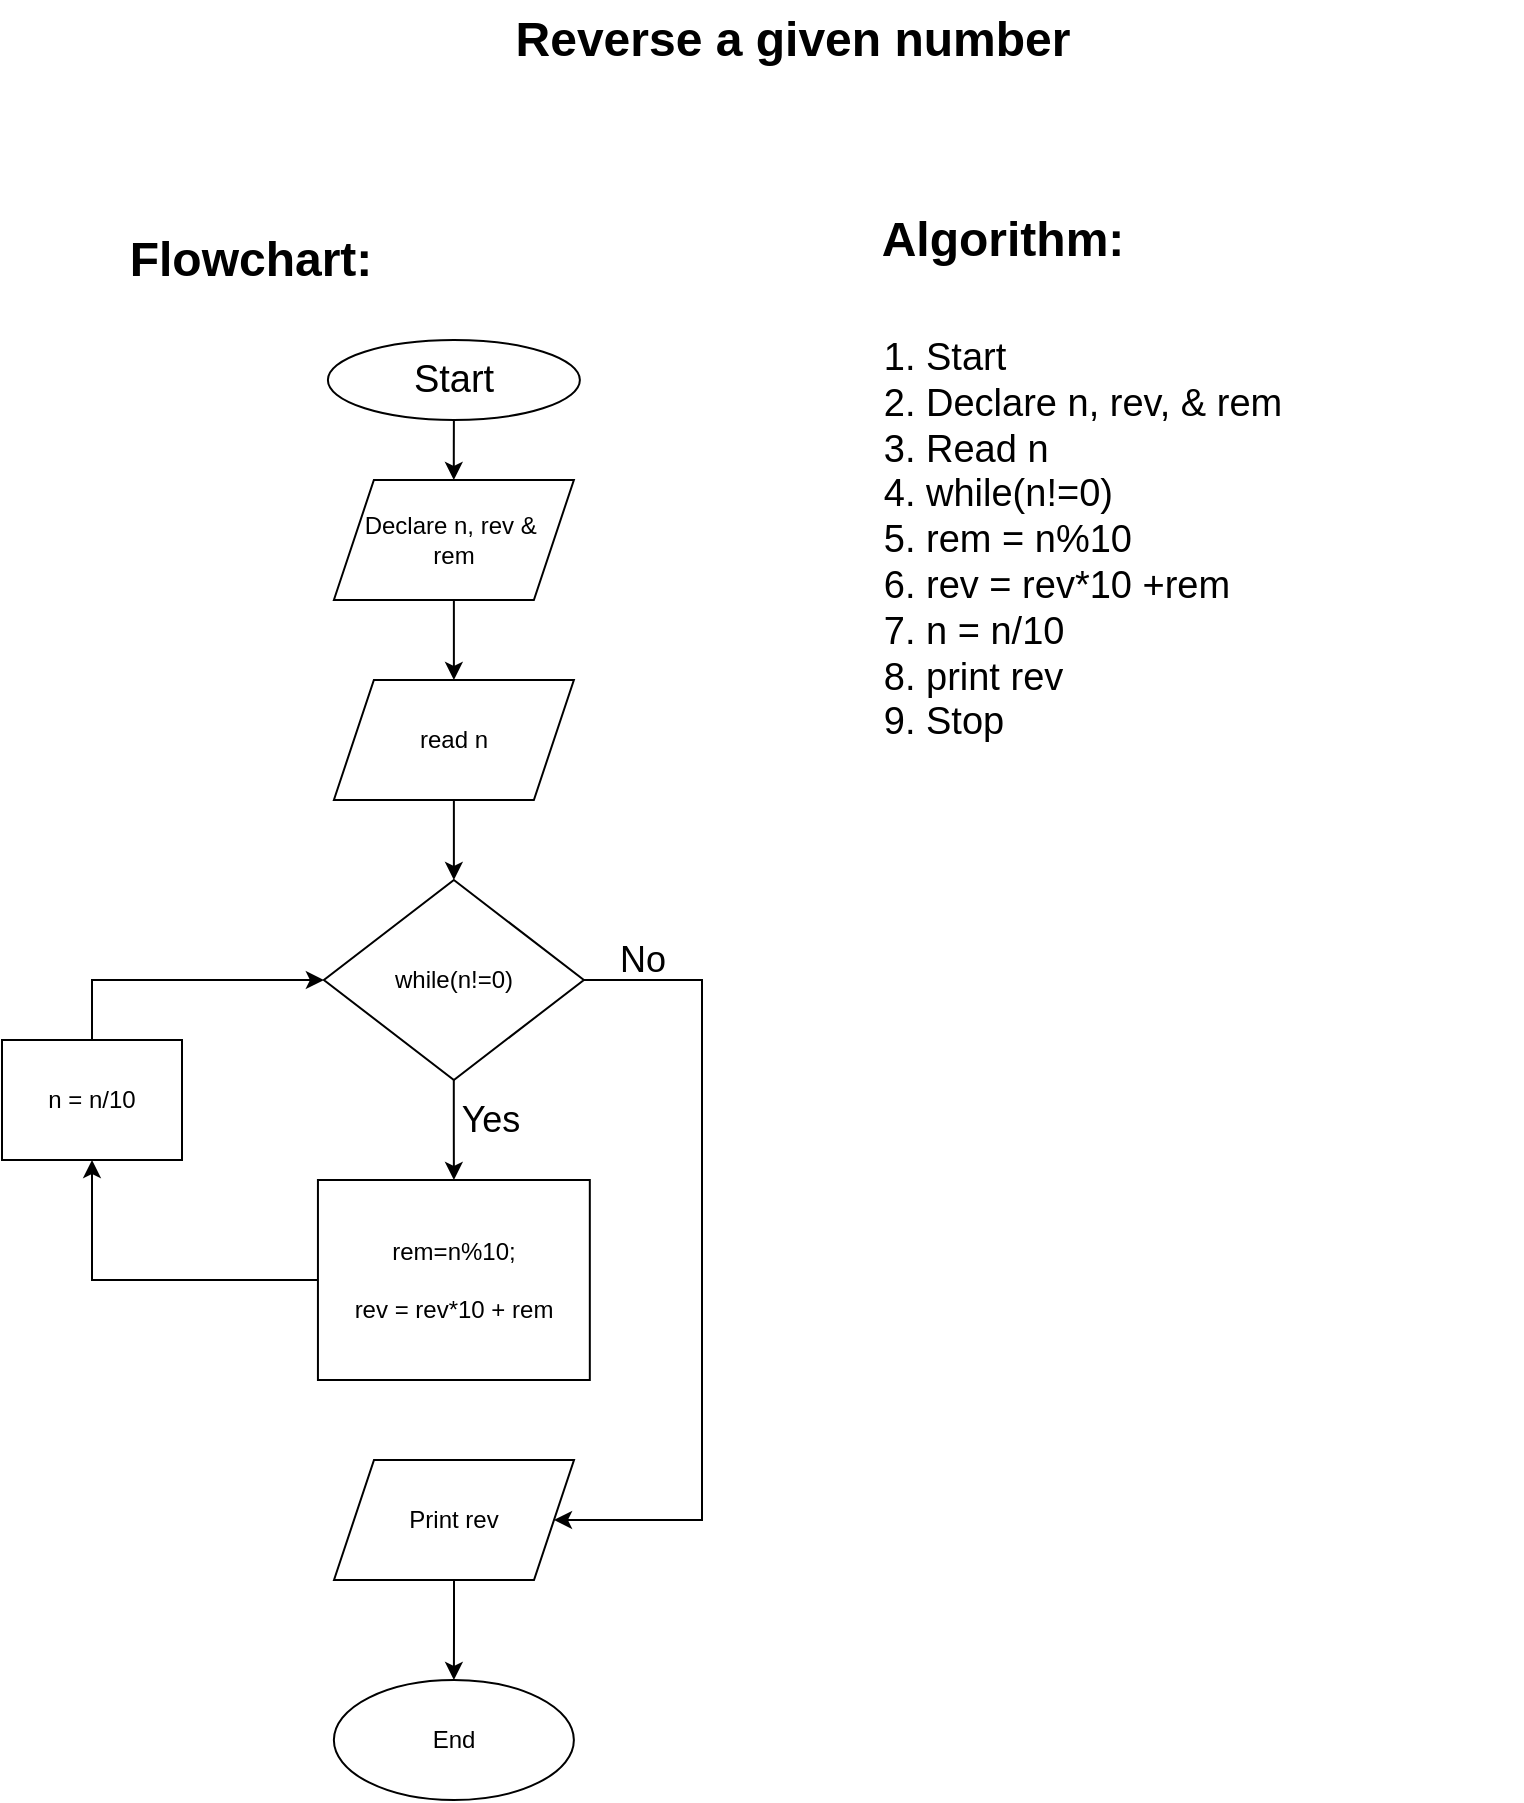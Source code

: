 <mxfile version="20.2.3" type="device"><diagram id="C5RBs43oDa-KdzZeNtuy" name="Page-1"><mxGraphModel dx="818" dy="857" grid="1" gridSize="10" guides="1" tooltips="1" connect="1" arrows="1" fold="1" page="1" pageScale="1" pageWidth="827" pageHeight="1169" background="#FFFFFF" math="0" shadow="0"><root><mxCell id="WIyWlLk6GJQsqaUBKTNV-0"/><mxCell id="WIyWlLk6GJQsqaUBKTNV-1" parent="WIyWlLk6GJQsqaUBKTNV-0"/><mxCell id="nUPXzKol__QYptCHy4bD-82" value="" style="edgeStyle=orthogonalEdgeStyle;rounded=0;orthogonalLoop=1;jettySize=auto;html=1;" edge="1" parent="WIyWlLk6GJQsqaUBKTNV-1" source="X0aBdcByCuxlTt1kCmt3-0" target="nUPXzKol__QYptCHy4bD-78"><mxGeometry relative="1" as="geometry"/></mxCell><mxCell id="X0aBdcByCuxlTt1kCmt3-0" value="&lt;font style=&quot;font-size: 19px;&quot;&gt;Start&lt;/font&gt;" style="ellipse;whiteSpace=wrap;html=1;" parent="WIyWlLk6GJQsqaUBKTNV-1" vertex="1"><mxGeometry x="192.94" y="230" width="126" height="40" as="geometry"/></mxCell><mxCell id="X0aBdcByCuxlTt1kCmt3-19" value="Algorithm:" style="text;strokeColor=none;fillColor=none;html=1;fontSize=24;fontStyle=1;verticalAlign=middle;align=center;" parent="WIyWlLk6GJQsqaUBKTNV-1" vertex="1"><mxGeometry x="480" y="160" width="100" height="40" as="geometry"/></mxCell><mxCell id="X0aBdcByCuxlTt1kCmt3-20" value="Flowchart:" style="text;strokeColor=none;fillColor=none;html=1;fontSize=24;fontStyle=1;verticalAlign=middle;align=center;" parent="WIyWlLk6GJQsqaUBKTNV-1" vertex="1"><mxGeometry x="104" y="170" width="100" height="40" as="geometry"/></mxCell><mxCell id="X0aBdcByCuxlTt1kCmt3-21" value="Reverse a given number" style="text;strokeColor=none;fillColor=none;html=1;fontSize=24;fontStyle=1;verticalAlign=middle;align=center;" parent="WIyWlLk6GJQsqaUBKTNV-1" vertex="1"><mxGeometry x="60" y="60" width="730" height="40" as="geometry"/></mxCell><mxCell id="X0aBdcByCuxlTt1kCmt3-26" value="&lt;ol&gt;&lt;li&gt;Start&lt;/li&gt;&lt;li&gt;Declare n, rev, &amp;amp; rem&lt;/li&gt;&lt;li&gt;Read n&lt;/li&gt;&lt;li&gt;while(n!=0)&lt;/li&gt;&lt;li&gt;rem = n%10&lt;/li&gt;&lt;li&gt;rev = rev*10 +rem&lt;/li&gt;&lt;li&gt;n = n/10&lt;/li&gt;&lt;li&gt;print rev&lt;/li&gt;&lt;li&gt;Stop&lt;/li&gt;&lt;/ol&gt;" style="text;strokeColor=none;fillColor=none;html=1;whiteSpace=wrap;verticalAlign=middle;overflow=hidden;fontSize=19;" parent="WIyWlLk6GJQsqaUBKTNV-1" vertex="1"><mxGeometry x="450" y="200" width="260" height="260" as="geometry"/></mxCell><mxCell id="nUPXzKol__QYptCHy4bD-84" value="" style="edgeStyle=orthogonalEdgeStyle;rounded=0;orthogonalLoop=1;jettySize=auto;html=1;" edge="1" parent="WIyWlLk6GJQsqaUBKTNV-1" source="nUPXzKol__QYptCHy4bD-75" target="nUPXzKol__QYptCHy4bD-76"><mxGeometry relative="1" as="geometry"/></mxCell><mxCell id="nUPXzKol__QYptCHy4bD-75" value="read n" style="shape=parallelogram;perimeter=parallelogramPerimeter;whiteSpace=wrap;html=1;fixedSize=1;" vertex="1" parent="WIyWlLk6GJQsqaUBKTNV-1"><mxGeometry x="195.94" y="400" width="120" height="60" as="geometry"/></mxCell><mxCell id="nUPXzKol__QYptCHy4bD-85" value="" style="edgeStyle=orthogonalEdgeStyle;rounded=0;orthogonalLoop=1;jettySize=auto;html=1;" edge="1" parent="WIyWlLk6GJQsqaUBKTNV-1" source="nUPXzKol__QYptCHy4bD-76" target="nUPXzKol__QYptCHy4bD-77"><mxGeometry relative="1" as="geometry"/></mxCell><mxCell id="nUPXzKol__QYptCHy4bD-88" style="edgeStyle=orthogonalEdgeStyle;rounded=0;orthogonalLoop=1;jettySize=auto;html=1;entryX=1;entryY=0.5;entryDx=0;entryDy=0;" edge="1" parent="WIyWlLk6GJQsqaUBKTNV-1" source="nUPXzKol__QYptCHy4bD-76" target="nUPXzKol__QYptCHy4bD-80"><mxGeometry relative="1" as="geometry"><Array as="points"><mxPoint x="380" y="550"/><mxPoint x="380" y="820"/></Array></mxGeometry></mxCell><mxCell id="nUPXzKol__QYptCHy4bD-76" value="while(n!=0)" style="rhombus;whiteSpace=wrap;html=1;" vertex="1" parent="WIyWlLk6GJQsqaUBKTNV-1"><mxGeometry x="190.94" y="500" width="130" height="100" as="geometry"/></mxCell><mxCell id="nUPXzKol__QYptCHy4bD-86" style="edgeStyle=orthogonalEdgeStyle;rounded=0;orthogonalLoop=1;jettySize=auto;html=1;entryX=0.5;entryY=1;entryDx=0;entryDy=0;" edge="1" parent="WIyWlLk6GJQsqaUBKTNV-1" source="nUPXzKol__QYptCHy4bD-77" target="nUPXzKol__QYptCHy4bD-79"><mxGeometry relative="1" as="geometry"/></mxCell><mxCell id="nUPXzKol__QYptCHy4bD-77" value="rem=n%10;&lt;br&gt;&lt;br&gt;rev = rev*10 + rem" style="rounded=0;whiteSpace=wrap;html=1;" vertex="1" parent="WIyWlLk6GJQsqaUBKTNV-1"><mxGeometry x="187.97" y="650" width="135.94" height="100" as="geometry"/></mxCell><mxCell id="nUPXzKol__QYptCHy4bD-83" value="" style="edgeStyle=orthogonalEdgeStyle;rounded=0;orthogonalLoop=1;jettySize=auto;html=1;" edge="1" parent="WIyWlLk6GJQsqaUBKTNV-1" source="nUPXzKol__QYptCHy4bD-78" target="nUPXzKol__QYptCHy4bD-75"><mxGeometry relative="1" as="geometry"/></mxCell><mxCell id="nUPXzKol__QYptCHy4bD-78" value="Declare n, rev &amp;amp;&amp;nbsp;&lt;br&gt;rem" style="shape=parallelogram;perimeter=parallelogramPerimeter;whiteSpace=wrap;html=1;fixedSize=1;" vertex="1" parent="WIyWlLk6GJQsqaUBKTNV-1"><mxGeometry x="195.94" y="300" width="120" height="60" as="geometry"/></mxCell><mxCell id="nUPXzKol__QYptCHy4bD-87" style="edgeStyle=orthogonalEdgeStyle;rounded=0;orthogonalLoop=1;jettySize=auto;html=1;entryX=0;entryY=0.5;entryDx=0;entryDy=0;" edge="1" parent="WIyWlLk6GJQsqaUBKTNV-1" source="nUPXzKol__QYptCHy4bD-79" target="nUPXzKol__QYptCHy4bD-76"><mxGeometry relative="1" as="geometry"><Array as="points"><mxPoint x="75" y="550"/></Array></mxGeometry></mxCell><mxCell id="nUPXzKol__QYptCHy4bD-79" value="n = n/10" style="rounded=0;whiteSpace=wrap;html=1;" vertex="1" parent="WIyWlLk6GJQsqaUBKTNV-1"><mxGeometry x="30" y="580" width="90" height="60" as="geometry"/></mxCell><mxCell id="nUPXzKol__QYptCHy4bD-89" value="" style="edgeStyle=orthogonalEdgeStyle;rounded=0;orthogonalLoop=1;jettySize=auto;html=1;" edge="1" parent="WIyWlLk6GJQsqaUBKTNV-1" source="nUPXzKol__QYptCHy4bD-80" target="nUPXzKol__QYptCHy4bD-81"><mxGeometry relative="1" as="geometry"/></mxCell><mxCell id="nUPXzKol__QYptCHy4bD-80" value="Print rev" style="shape=parallelogram;perimeter=parallelogramPerimeter;whiteSpace=wrap;html=1;fixedSize=1;" vertex="1" parent="WIyWlLk6GJQsqaUBKTNV-1"><mxGeometry x="196" y="790" width="120" height="60" as="geometry"/></mxCell><mxCell id="nUPXzKol__QYptCHy4bD-81" value="End" style="ellipse;whiteSpace=wrap;html=1;" vertex="1" parent="WIyWlLk6GJQsqaUBKTNV-1"><mxGeometry x="195.94" y="900" width="120" height="60" as="geometry"/></mxCell><mxCell id="nUPXzKol__QYptCHy4bD-91" value="Yes" style="text;strokeColor=none;fillColor=none;html=1;fontSize=18;fontStyle=0;verticalAlign=middle;align=center;" vertex="1" parent="WIyWlLk6GJQsqaUBKTNV-1"><mxGeometry x="223.91" y="600" width="100" height="40" as="geometry"/></mxCell><mxCell id="nUPXzKol__QYptCHy4bD-92" value="No" style="text;strokeColor=none;fillColor=none;html=1;fontSize=18;fontStyle=0;verticalAlign=middle;align=center;" vertex="1" parent="WIyWlLk6GJQsqaUBKTNV-1"><mxGeometry x="300" y="520" width="100" height="40" as="geometry"/></mxCell></root></mxGraphModel></diagram></mxfile>